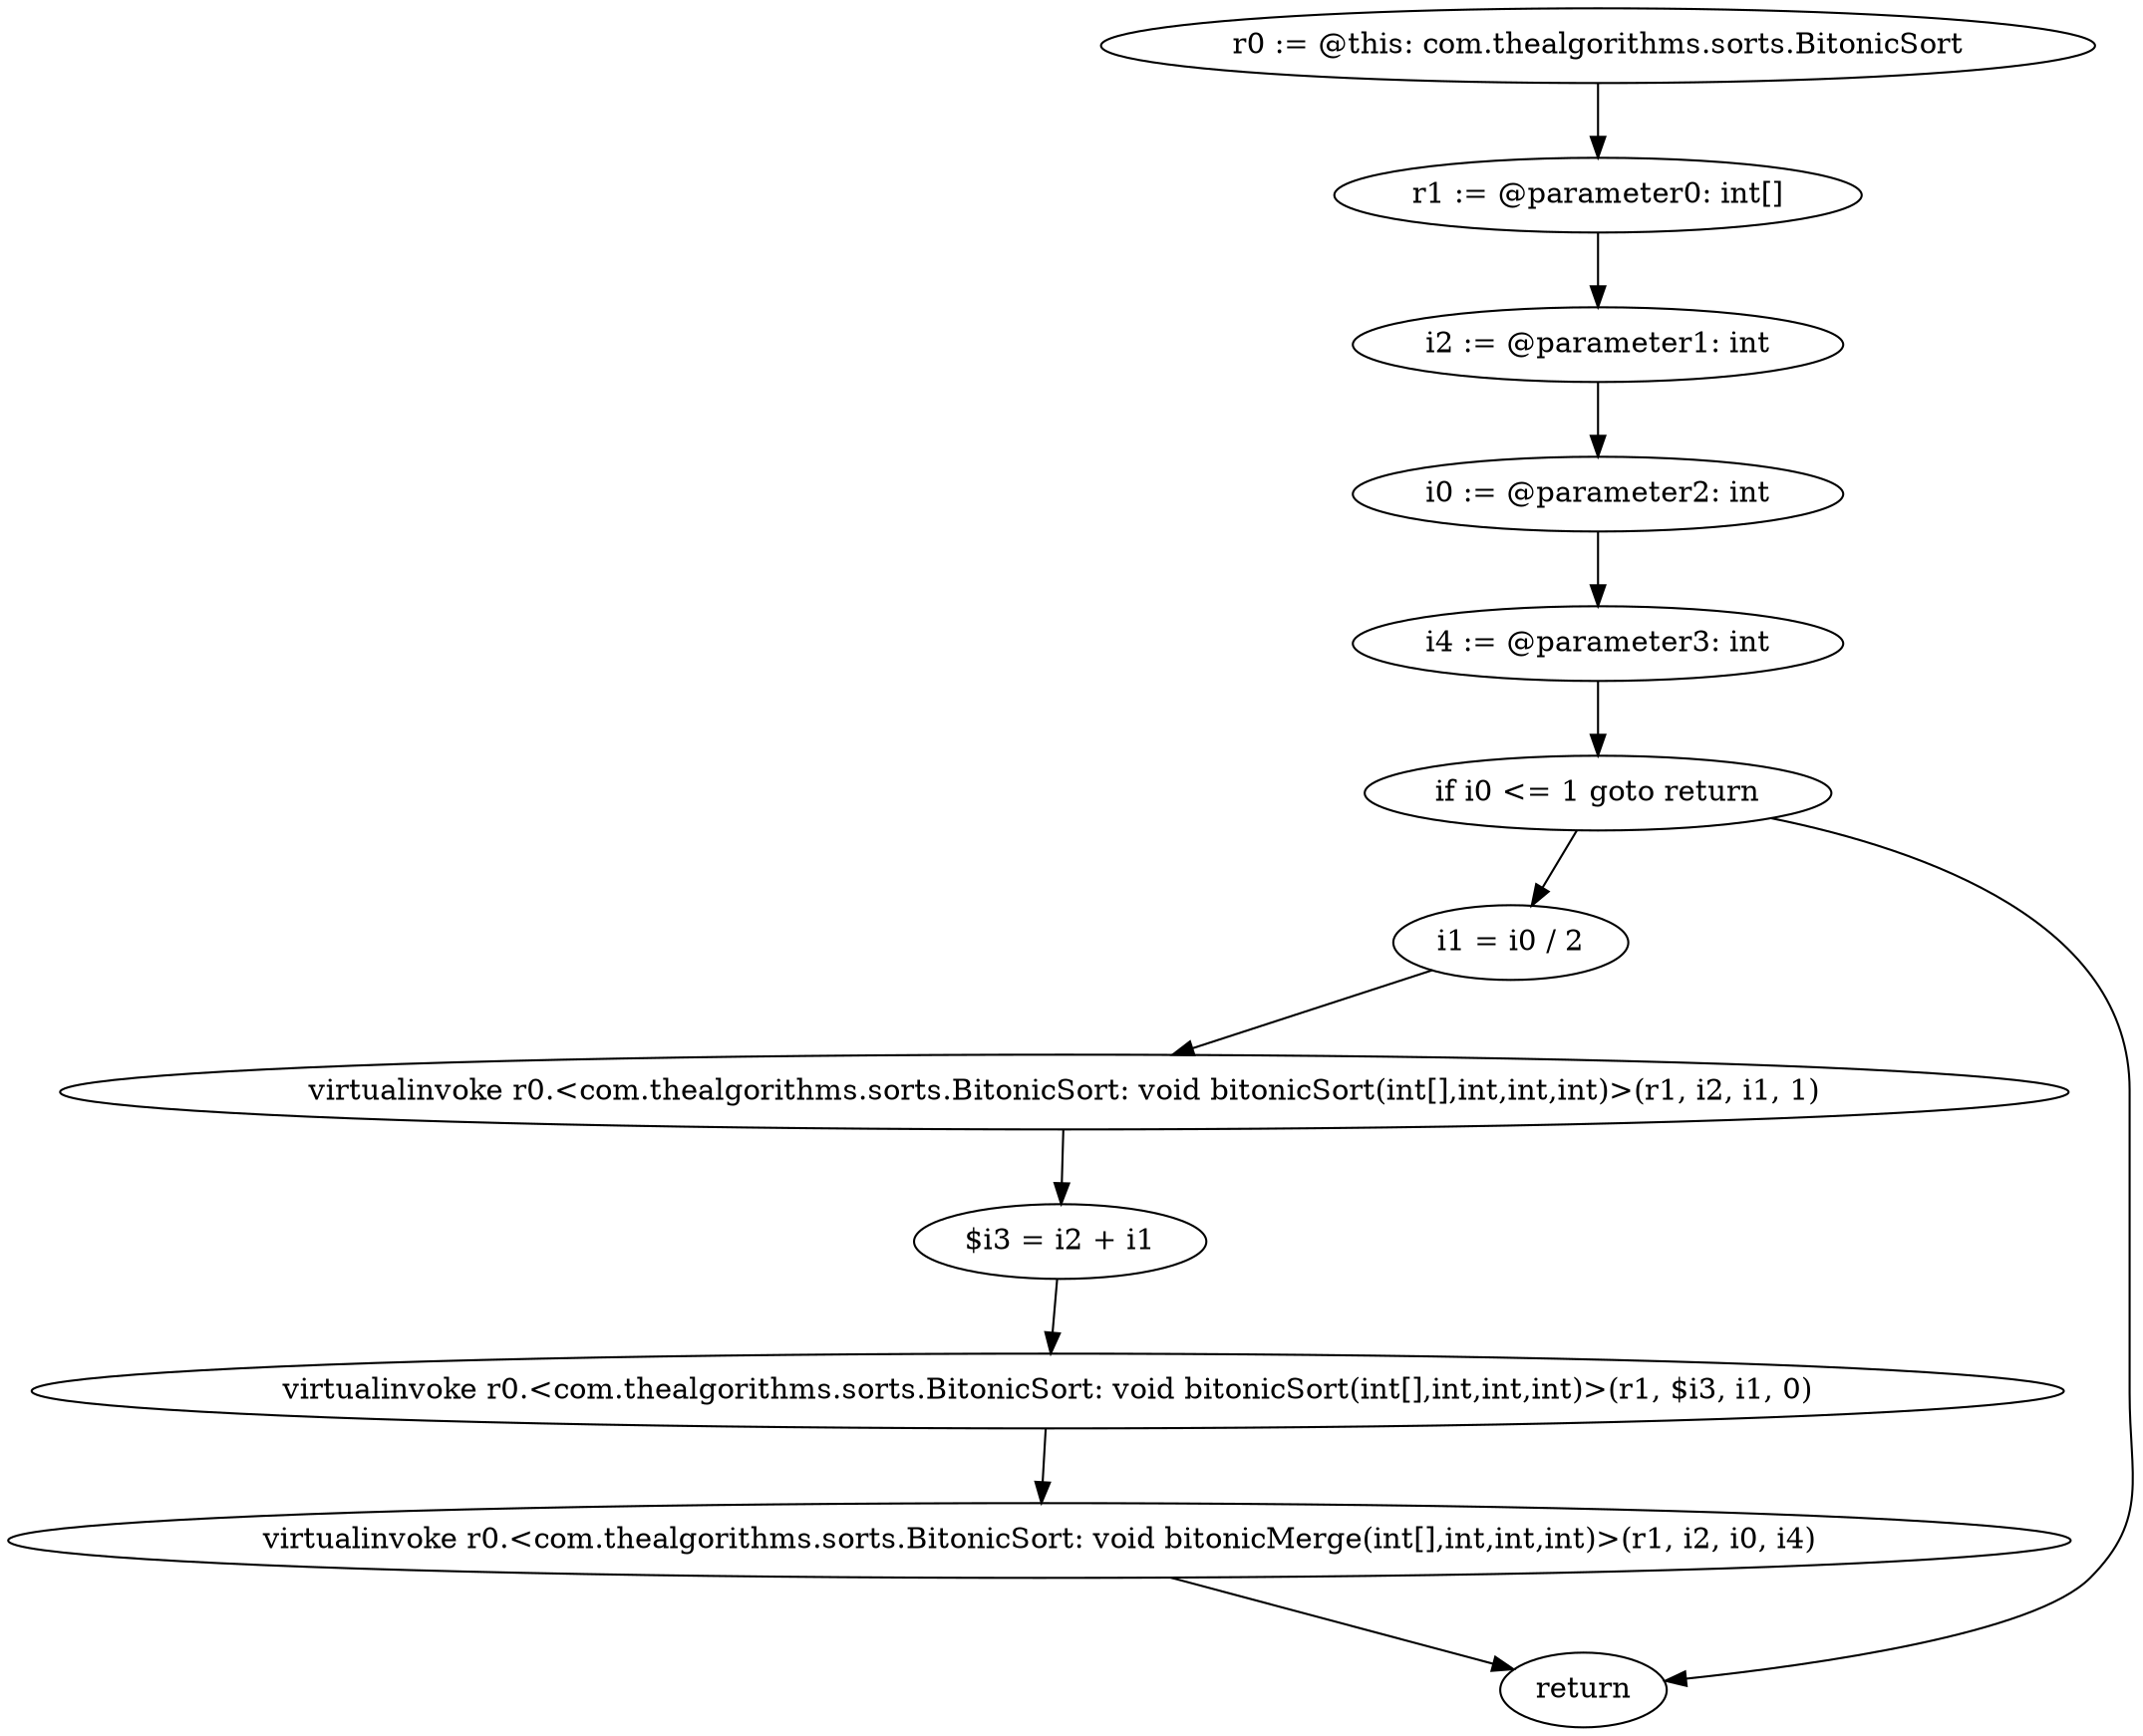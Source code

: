 digraph "unitGraph" {
    "r0 := @this: com.thealgorithms.sorts.BitonicSort"
    "r1 := @parameter0: int[]"
    "i2 := @parameter1: int"
    "i0 := @parameter2: int"
    "i4 := @parameter3: int"
    "if i0 <= 1 goto return"
    "i1 = i0 / 2"
    "virtualinvoke r0.<com.thealgorithms.sorts.BitonicSort: void bitonicSort(int[],int,int,int)>(r1, i2, i1, 1)"
    "$i3 = i2 + i1"
    "virtualinvoke r0.<com.thealgorithms.sorts.BitonicSort: void bitonicSort(int[],int,int,int)>(r1, $i3, i1, 0)"
    "virtualinvoke r0.<com.thealgorithms.sorts.BitonicSort: void bitonicMerge(int[],int,int,int)>(r1, i2, i0, i4)"
    "return"
    "r0 := @this: com.thealgorithms.sorts.BitonicSort"->"r1 := @parameter0: int[]";
    "r1 := @parameter0: int[]"->"i2 := @parameter1: int";
    "i2 := @parameter1: int"->"i0 := @parameter2: int";
    "i0 := @parameter2: int"->"i4 := @parameter3: int";
    "i4 := @parameter3: int"->"if i0 <= 1 goto return";
    "if i0 <= 1 goto return"->"i1 = i0 / 2";
    "if i0 <= 1 goto return"->"return";
    "i1 = i0 / 2"->"virtualinvoke r0.<com.thealgorithms.sorts.BitonicSort: void bitonicSort(int[],int,int,int)>(r1, i2, i1, 1)";
    "virtualinvoke r0.<com.thealgorithms.sorts.BitonicSort: void bitonicSort(int[],int,int,int)>(r1, i2, i1, 1)"->"$i3 = i2 + i1";
    "$i3 = i2 + i1"->"virtualinvoke r0.<com.thealgorithms.sorts.BitonicSort: void bitonicSort(int[],int,int,int)>(r1, $i3, i1, 0)";
    "virtualinvoke r0.<com.thealgorithms.sorts.BitonicSort: void bitonicSort(int[],int,int,int)>(r1, $i3, i1, 0)"->"virtualinvoke r0.<com.thealgorithms.sorts.BitonicSort: void bitonicMerge(int[],int,int,int)>(r1, i2, i0, i4)";
    "virtualinvoke r0.<com.thealgorithms.sorts.BitonicSort: void bitonicMerge(int[],int,int,int)>(r1, i2, i0, i4)"->"return";
}
